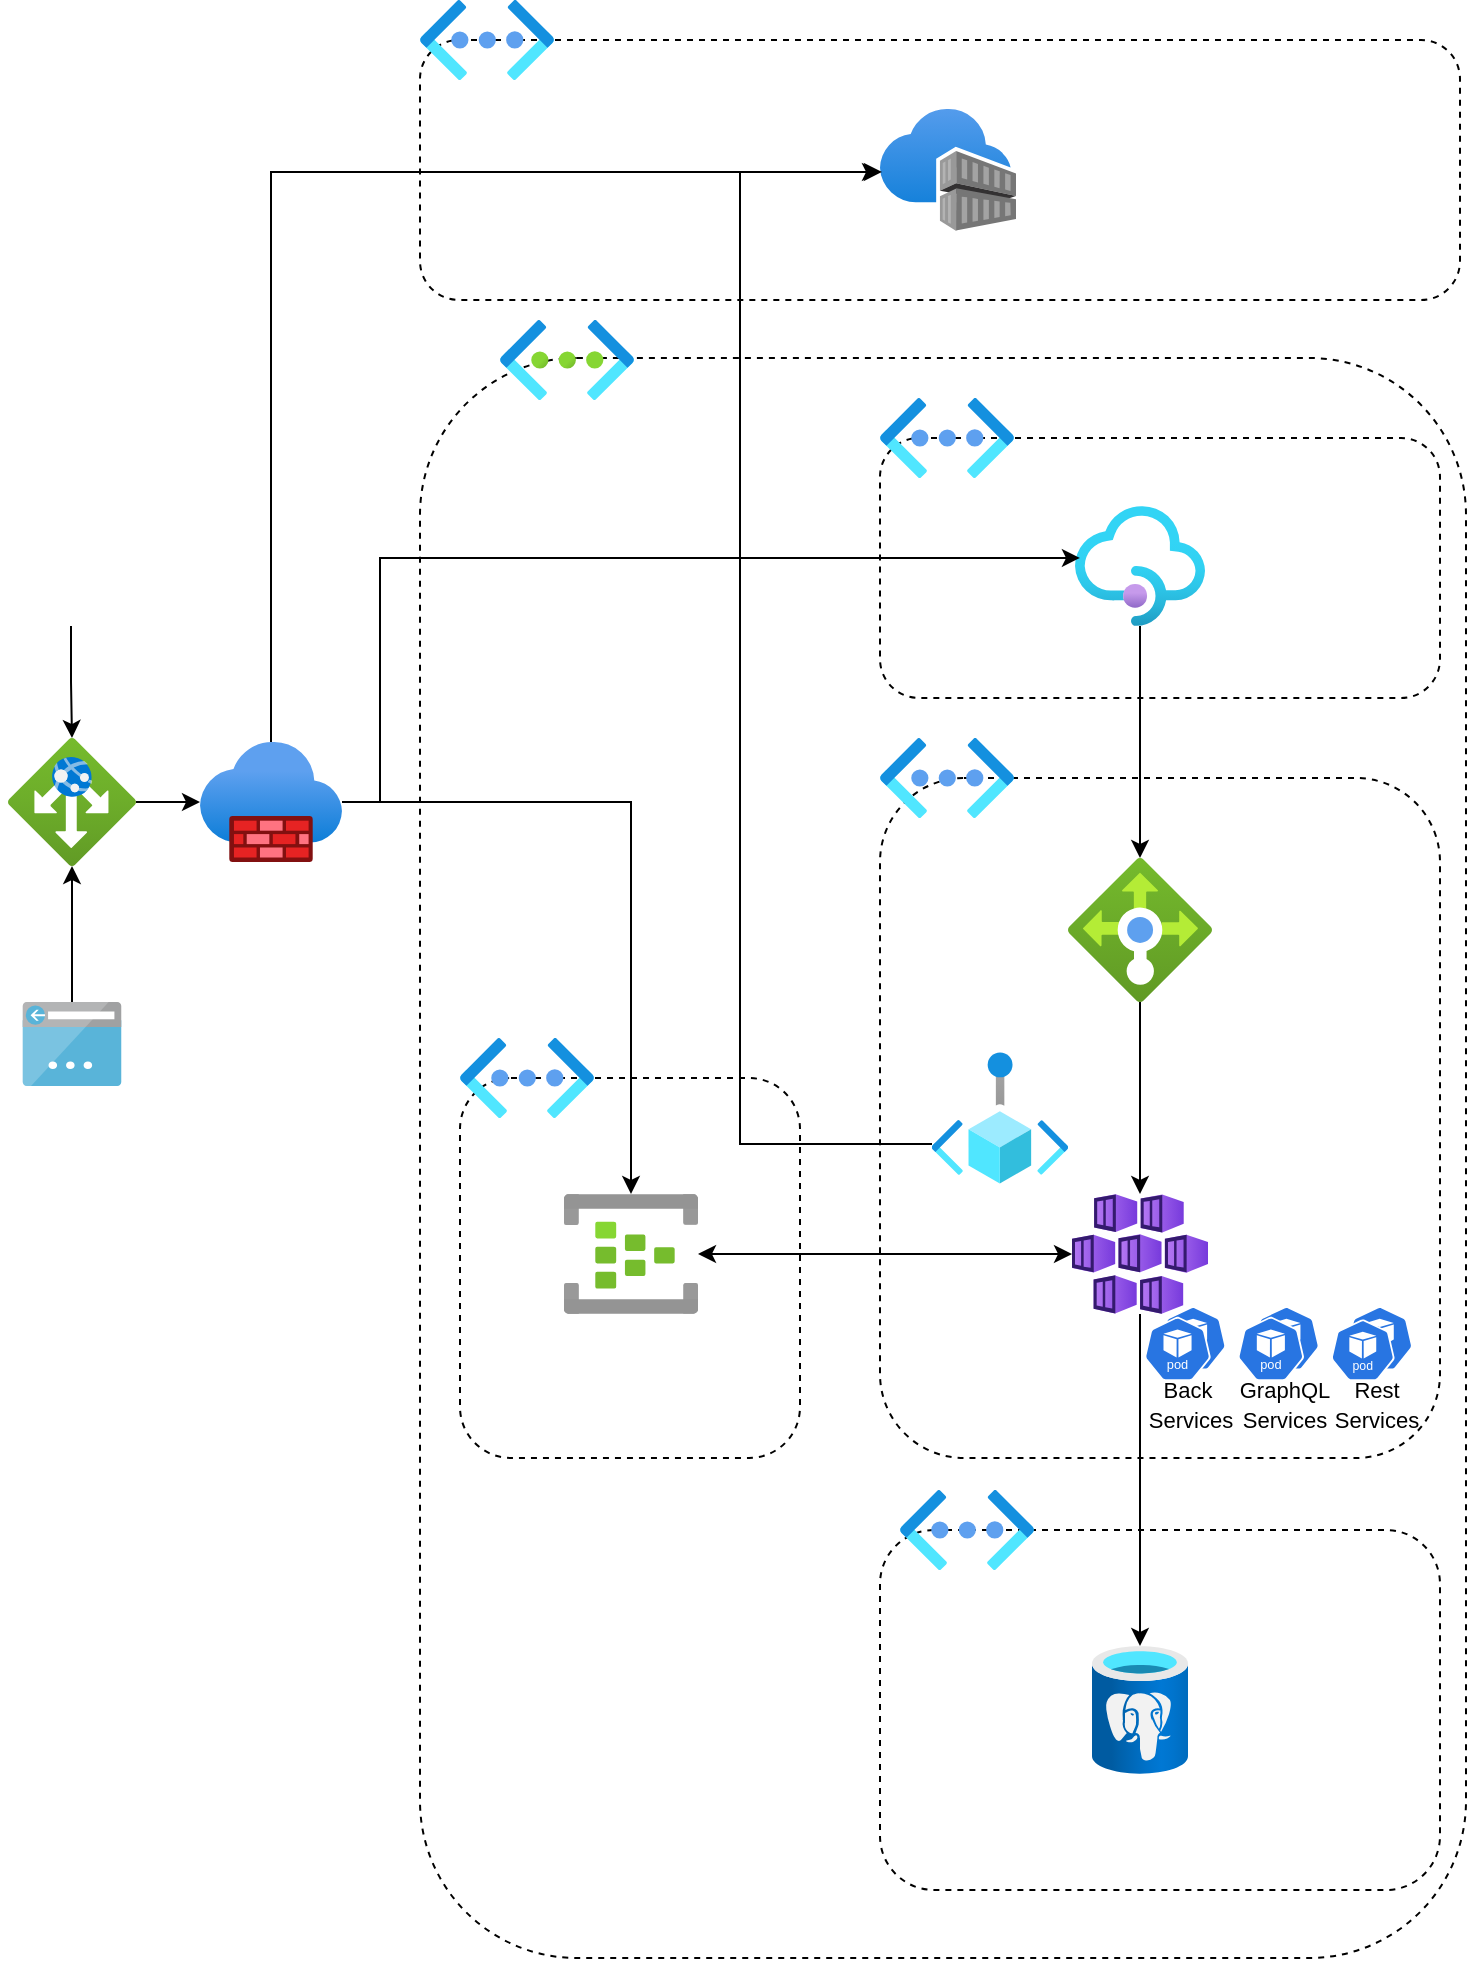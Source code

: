 <mxfile version="26.0.16">
  <diagram name="Page-1" id="4sKc0clIRFlzBHYphu7W">
    <mxGraphModel dx="1434" dy="772" grid="1" gridSize="10" guides="1" tooltips="1" connect="1" arrows="1" fold="1" page="1" pageScale="1" pageWidth="827" pageHeight="1169" math="0" shadow="0">
      <root>
        <mxCell id="0" />
        <mxCell id="1" parent="0" />
        <mxCell id="q_ENeEPmGV3skopXBHg1-48" value="" style="whiteSpace=wrap;html=1;dashed=1;rounded=1;" vertex="1" parent="1">
          <mxGeometry x="220" y="20" width="520" height="130" as="geometry" />
        </mxCell>
        <mxCell id="wLlMsNXpMdABEa9xwLQL-44" value="" style="whiteSpace=wrap;html=1;dashed=1;rounded=1;" parent="1" vertex="1">
          <mxGeometry x="220" y="179" width="523" height="800" as="geometry" />
        </mxCell>
        <mxCell id="wLlMsNXpMdABEa9xwLQL-17" value="" style="whiteSpace=wrap;html=1;dashed=1;rounded=1;" parent="1" vertex="1">
          <mxGeometry x="240" y="539" width="170" height="190" as="geometry" />
        </mxCell>
        <mxCell id="wLlMsNXpMdABEa9xwLQL-22" value="" style="whiteSpace=wrap;html=1;dashed=1;rounded=1;" parent="1" vertex="1">
          <mxGeometry x="450" y="765" width="280" height="180" as="geometry" />
        </mxCell>
        <mxCell id="wLlMsNXpMdABEa9xwLQL-8" value="" style="whiteSpace=wrap;html=1;dashed=1;rounded=1;" parent="1" vertex="1">
          <mxGeometry x="450" y="389" width="280" height="340" as="geometry" />
        </mxCell>
        <mxCell id="wLlMsNXpMdABEa9xwLQL-1" value="" style="whiteSpace=wrap;html=1;dashed=1;rounded=1;" parent="1" vertex="1">
          <mxGeometry x="450" y="219" width="280" height="130" as="geometry" />
        </mxCell>
        <mxCell id="wLlMsNXpMdABEa9xwLQL-2" value="" style="image;aspect=fixed;html=1;points=[];align=center;fontSize=12;image=img/lib/azure2/networking/Virtual_Networks_Classic.svg;" parent="1" vertex="1">
          <mxGeometry x="450" y="199" width="67" height="40" as="geometry" />
        </mxCell>
        <mxCell id="wLlMsNXpMdABEa9xwLQL-5" style="edgeStyle=orthogonalEdgeStyle;rounded=0;orthogonalLoop=1;jettySize=auto;html=1;" parent="1" source="wLlMsNXpMdABEa9xwLQL-3" target="wLlMsNXpMdABEa9xwLQL-4" edge="1">
          <mxGeometry relative="1" as="geometry" />
        </mxCell>
        <mxCell id="wLlMsNXpMdABEa9xwLQL-3" value="" style="image;aspect=fixed;html=1;points=[];align=center;fontSize=12;image=img/lib/azure2/networking/Application_Gateways.svg;" parent="1" vertex="1">
          <mxGeometry x="14" y="369" width="64" height="64" as="geometry" />
        </mxCell>
        <mxCell id="wLlMsNXpMdABEa9xwLQL-21" style="edgeStyle=orthogonalEdgeStyle;rounded=0;orthogonalLoop=1;jettySize=auto;html=1;" parent="1" source="wLlMsNXpMdABEa9xwLQL-4" target="wLlMsNXpMdABEa9xwLQL-19" edge="1">
          <mxGeometry relative="1" as="geometry" />
        </mxCell>
        <mxCell id="wLlMsNXpMdABEa9xwLQL-4" value="" style="image;aspect=fixed;html=1;points=[];align=center;fontSize=12;image=img/lib/azure2/networking/Firewalls.svg;" parent="1" vertex="1">
          <mxGeometry x="110" y="371" width="71" height="60" as="geometry" />
        </mxCell>
        <mxCell id="wLlMsNXpMdABEa9xwLQL-6" value="" style="image;aspect=fixed;html=1;points=[];align=center;fontSize=12;image=img/lib/azure2/containers/Container_Registries.svg;" parent="1" vertex="1">
          <mxGeometry x="450" y="54.5" width="68" height="61" as="geometry" />
        </mxCell>
        <mxCell id="wLlMsNXpMdABEa9xwLQL-12" style="edgeStyle=orthogonalEdgeStyle;rounded=0;orthogonalLoop=1;jettySize=auto;html=1;" parent="1" source="wLlMsNXpMdABEa9xwLQL-7" target="wLlMsNXpMdABEa9xwLQL-11" edge="1">
          <mxGeometry relative="1" as="geometry" />
        </mxCell>
        <mxCell id="wLlMsNXpMdABEa9xwLQL-7" value="" style="image;aspect=fixed;html=1;points=[];align=center;fontSize=12;image=img/lib/azure2/integration/API_Management_Services.svg;" parent="1" vertex="1">
          <mxGeometry x="547.5" y="253" width="65" height="60" as="geometry" />
        </mxCell>
        <mxCell id="wLlMsNXpMdABEa9xwLQL-9" value="" style="image;aspect=fixed;html=1;points=[];align=center;fontSize=12;image=img/lib/azure2/networking/Virtual_Networks_Classic.svg;" parent="1" vertex="1">
          <mxGeometry x="450" y="369" width="67" height="40" as="geometry" />
        </mxCell>
        <mxCell id="wLlMsNXpMdABEa9xwLQL-14" style="edgeStyle=orthogonalEdgeStyle;rounded=0;orthogonalLoop=1;jettySize=auto;html=1;" parent="1" source="wLlMsNXpMdABEa9xwLQL-11" target="wLlMsNXpMdABEa9xwLQL-13" edge="1">
          <mxGeometry relative="1" as="geometry" />
        </mxCell>
        <mxCell id="wLlMsNXpMdABEa9xwLQL-11" value="" style="image;aspect=fixed;html=1;points=[];align=center;fontSize=12;image=img/lib/azure2/networking/Load_Balancers.svg;" parent="1" vertex="1">
          <mxGeometry x="544" y="429" width="72" height="72" as="geometry" />
        </mxCell>
        <mxCell id="wLlMsNXpMdABEa9xwLQL-24" style="edgeStyle=orthogonalEdgeStyle;rounded=0;orthogonalLoop=1;jettySize=auto;html=1;" parent="1" source="wLlMsNXpMdABEa9xwLQL-13" target="wLlMsNXpMdABEa9xwLQL-23" edge="1">
          <mxGeometry relative="1" as="geometry" />
        </mxCell>
        <mxCell id="wLlMsNXpMdABEa9xwLQL-13" value="" style="image;aspect=fixed;html=1;points=[];align=center;fontSize=12;image=img/lib/azure2/containers/Kubernetes_Services.svg;" parent="1" vertex="1">
          <mxGeometry x="546" y="597" width="68" height="60" as="geometry" />
        </mxCell>
        <mxCell id="wLlMsNXpMdABEa9xwLQL-15" style="edgeStyle=orthogonalEdgeStyle;rounded=0;orthogonalLoop=1;jettySize=auto;html=1;entryX=0.038;entryY=0.433;entryDx=0;entryDy=0;entryPerimeter=0;" parent="1" source="wLlMsNXpMdABEa9xwLQL-4" target="wLlMsNXpMdABEa9xwLQL-7" edge="1">
          <mxGeometry relative="1" as="geometry">
            <Array as="points">
              <mxPoint x="200" y="401" />
              <mxPoint x="200" y="279" />
            </Array>
          </mxGeometry>
        </mxCell>
        <mxCell id="wLlMsNXpMdABEa9xwLQL-16" style="edgeStyle=orthogonalEdgeStyle;rounded=0;orthogonalLoop=1;jettySize=auto;html=1;exitX=0;exitY=0.697;exitDx=0;exitDy=0;exitPerimeter=0;" parent="1" source="q_ENeEPmGV3skopXBHg1-51" edge="1">
          <mxGeometry relative="1" as="geometry">
            <mxPoint x="450" y="86" as="targetPoint" />
            <mxPoint x="477.972" y="531.028" as="sourcePoint" />
            <Array as="points">
              <mxPoint x="380" y="572" />
              <mxPoint x="380" y="86" />
            </Array>
          </mxGeometry>
        </mxCell>
        <mxCell id="wLlMsNXpMdABEa9xwLQL-18" value="" style="image;aspect=fixed;html=1;points=[];align=center;fontSize=12;image=img/lib/azure2/networking/Virtual_Networks_Classic.svg;" parent="1" vertex="1">
          <mxGeometry x="240" y="519" width="67" height="40" as="geometry" />
        </mxCell>
        <mxCell id="wLlMsNXpMdABEa9xwLQL-20" style="edgeStyle=orthogonalEdgeStyle;rounded=0;orthogonalLoop=1;jettySize=auto;html=1;startArrow=classic;startFill=1;" parent="1" source="wLlMsNXpMdABEa9xwLQL-19" target="wLlMsNXpMdABEa9xwLQL-13" edge="1">
          <mxGeometry relative="1" as="geometry" />
        </mxCell>
        <mxCell id="wLlMsNXpMdABEa9xwLQL-19" value="" style="image;aspect=fixed;html=1;points=[];align=center;fontSize=12;image=img/lib/azure2/iot/Event_Hubs.svg;" parent="1" vertex="1">
          <mxGeometry x="292" y="597" width="67" height="60" as="geometry" />
        </mxCell>
        <mxCell id="wLlMsNXpMdABEa9xwLQL-23" value="" style="image;aspect=fixed;html=1;points=[];align=center;fontSize=12;image=img/lib/azure2/databases/Azure_Database_PostgreSQL_Server.svg;" parent="1" vertex="1">
          <mxGeometry x="556" y="823" width="48" height="64" as="geometry" />
        </mxCell>
        <mxCell id="wLlMsNXpMdABEa9xwLQL-25" value="" style="image;aspect=fixed;html=1;points=[];align=center;fontSize=12;image=img/lib/azure2/networking/Virtual_Networks_Classic.svg;" parent="1" vertex="1">
          <mxGeometry x="460" y="745" width="67" height="40" as="geometry" />
        </mxCell>
        <mxCell id="wLlMsNXpMdABEa9xwLQL-42" value="" style="group" parent="1" vertex="1" connectable="0">
          <mxGeometry x="582" y="653" width="140" height="59" as="geometry" />
        </mxCell>
        <mxCell id="wLlMsNXpMdABEa9xwLQL-31" value="" style="group" parent="wLlMsNXpMdABEa9xwLQL-42" vertex="1" connectable="0">
          <mxGeometry width="46.667" height="59" as="geometry" />
        </mxCell>
        <mxCell id="wLlMsNXpMdABEa9xwLQL-28" value="" style="group" parent="wLlMsNXpMdABEa9xwLQL-31" vertex="1" connectable="0">
          <mxGeometry width="46.667" height="37.545" as="geometry" />
        </mxCell>
        <mxCell id="wLlMsNXpMdABEa9xwLQL-26" value="" style="aspect=fixed;sketch=0;html=1;dashed=0;whitespace=wrap;verticalLabelPosition=bottom;verticalAlign=top;fillColor=#2875E2;strokeColor=#ffffff;points=[[0.005,0.63,0],[0.1,0.2,0],[0.9,0.2,0],[0.5,0,0],[0.995,0.63,0],[0.72,0.99,0],[0.5,1,0],[0.28,0.99,0]];shape=mxgraph.kubernetes.icon2;kubernetesLabel=1;prIcon=pod" parent="wLlMsNXpMdABEa9xwLQL-28" vertex="1">
          <mxGeometry x="7.778" width="33.523" height="32.182" as="geometry" />
        </mxCell>
        <mxCell id="wLlMsNXpMdABEa9xwLQL-27" value="" style="aspect=fixed;sketch=0;html=1;dashed=0;whitespace=wrap;verticalLabelPosition=bottom;verticalAlign=top;fillColor=#2875E2;strokeColor=#ffffff;points=[[0.005,0.63,0],[0.1,0.2,0],[0.9,0.2,0],[0.5,0,0],[0.995,0.63,0],[0.72,0.99,0],[0.5,1,0],[0.28,0.99,0]];shape=mxgraph.kubernetes.icon2;kubernetesLabel=1;prIcon=pod" parent="wLlMsNXpMdABEa9xwLQL-28" vertex="1">
          <mxGeometry y="5.364" width="33.523" height="32.182" as="geometry" />
        </mxCell>
        <mxCell id="wLlMsNXpMdABEa9xwLQL-29" value="&lt;font style=&quot;font-size: 11px;&quot;&gt;Back&amp;nbsp;&lt;/font&gt;&lt;div&gt;&lt;font style=&quot;font-size: 11px;&quot;&gt;Services&lt;/font&gt;&lt;/div&gt;" style="text;strokeColor=none;align=center;fillColor=none;html=1;verticalAlign=middle;whiteSpace=wrap;rounded=0;" parent="wLlMsNXpMdABEa9xwLQL-31" vertex="1">
          <mxGeometry y="38.886" width="46.667" height="20.114" as="geometry" />
        </mxCell>
        <mxCell id="wLlMsNXpMdABEa9xwLQL-32" value="" style="group" parent="wLlMsNXpMdABEa9xwLQL-42" vertex="1" connectable="0">
          <mxGeometry x="46.667" width="46.667" height="59" as="geometry" />
        </mxCell>
        <mxCell id="wLlMsNXpMdABEa9xwLQL-33" value="" style="group" parent="wLlMsNXpMdABEa9xwLQL-32" vertex="1" connectable="0">
          <mxGeometry width="46.667" height="37.545" as="geometry" />
        </mxCell>
        <mxCell id="wLlMsNXpMdABEa9xwLQL-34" value="" style="aspect=fixed;sketch=0;html=1;dashed=0;whitespace=wrap;verticalLabelPosition=bottom;verticalAlign=top;fillColor=#2875E2;strokeColor=#ffffff;points=[[0.005,0.63,0],[0.1,0.2,0],[0.9,0.2,0],[0.5,0,0],[0.995,0.63,0],[0.72,0.99,0],[0.5,1,0],[0.28,0.99,0]];shape=mxgraph.kubernetes.icon2;kubernetesLabel=1;prIcon=pod" parent="wLlMsNXpMdABEa9xwLQL-33" vertex="1">
          <mxGeometry x="7.778" width="33.523" height="32.182" as="geometry" />
        </mxCell>
        <mxCell id="wLlMsNXpMdABEa9xwLQL-35" value="" style="aspect=fixed;sketch=0;html=1;dashed=0;whitespace=wrap;verticalLabelPosition=bottom;verticalAlign=top;fillColor=#2875E2;strokeColor=#ffffff;points=[[0.005,0.63,0],[0.1,0.2,0],[0.9,0.2,0],[0.5,0,0],[0.995,0.63,0],[0.72,0.99,0],[0.5,1,0],[0.28,0.99,0]];shape=mxgraph.kubernetes.icon2;kubernetesLabel=1;prIcon=pod" parent="wLlMsNXpMdABEa9xwLQL-33" vertex="1">
          <mxGeometry y="5.364" width="33.523" height="32.182" as="geometry" />
        </mxCell>
        <mxCell id="wLlMsNXpMdABEa9xwLQL-36" value="&lt;span style=&quot;font-size: 11px;&quot;&gt;GraphQL&lt;/span&gt;&lt;div&gt;&lt;span style=&quot;font-size: 11px;&quot;&gt;Services&lt;/span&gt;&lt;/div&gt;" style="text;strokeColor=none;align=center;fillColor=none;html=1;verticalAlign=middle;whiteSpace=wrap;rounded=0;" parent="wLlMsNXpMdABEa9xwLQL-32" vertex="1">
          <mxGeometry y="38.886" width="46.667" height="20.114" as="geometry" />
        </mxCell>
        <mxCell id="wLlMsNXpMdABEa9xwLQL-37" value="" style="group" parent="wLlMsNXpMdABEa9xwLQL-42" vertex="1" connectable="0">
          <mxGeometry x="93.333" width="46.667" height="59" as="geometry" />
        </mxCell>
        <mxCell id="wLlMsNXpMdABEa9xwLQL-38" value="" style="group" parent="wLlMsNXpMdABEa9xwLQL-37" vertex="1" connectable="0">
          <mxGeometry width="46.667" height="37.545" as="geometry" />
        </mxCell>
        <mxCell id="wLlMsNXpMdABEa9xwLQL-39" value="" style="aspect=fixed;sketch=0;html=1;dashed=0;whitespace=wrap;verticalLabelPosition=bottom;verticalAlign=top;fillColor=#2875E2;strokeColor=#ffffff;points=[[0.005,0.63,0],[0.1,0.2,0],[0.9,0.2,0],[0.5,0,0],[0.995,0.63,0],[0.72,0.99,0],[0.5,1,0],[0.28,0.99,0]];shape=mxgraph.kubernetes.icon2;kubernetesLabel=1;prIcon=pod" parent="wLlMsNXpMdABEa9xwLQL-38" vertex="1">
          <mxGeometry x="7.778" width="33.523" height="32.182" as="geometry" />
        </mxCell>
        <mxCell id="wLlMsNXpMdABEa9xwLQL-40" value="" style="aspect=fixed;sketch=0;html=1;dashed=0;whitespace=wrap;verticalLabelPosition=bottom;verticalAlign=top;fillColor=#2875E2;strokeColor=#ffffff;points=[[0.005,0.63,0],[0.1,0.2,0],[0.9,0.2,0],[0.5,0,0],[0.995,0.63,0],[0.72,0.99,0],[0.5,1,0],[0.28,0.99,0]];shape=mxgraph.kubernetes.icon2;kubernetesLabel=1;prIcon=pod" parent="wLlMsNXpMdABEa9xwLQL-38" vertex="1">
          <mxGeometry y="6.705" width="32.128" height="30.841" as="geometry" />
        </mxCell>
        <mxCell id="wLlMsNXpMdABEa9xwLQL-41" value="&lt;span style=&quot;font-size: 11px;&quot;&gt;Rest&lt;/span&gt;&lt;br&gt;&lt;div&gt;&lt;span style=&quot;font-size: 11px;&quot;&gt;Services&lt;/span&gt;&lt;/div&gt;" style="text;strokeColor=none;align=center;fillColor=none;html=1;verticalAlign=middle;whiteSpace=wrap;rounded=0;" parent="wLlMsNXpMdABEa9xwLQL-37" vertex="1">
          <mxGeometry y="38.886" width="46.667" height="20.114" as="geometry" />
        </mxCell>
        <mxCell id="wLlMsNXpMdABEa9xwLQL-45" style="edgeStyle=orthogonalEdgeStyle;rounded=0;orthogonalLoop=1;jettySize=auto;html=1;entryX=0.015;entryY=0.516;entryDx=0;entryDy=0;entryPerimeter=0;" parent="1" source="wLlMsNXpMdABEa9xwLQL-4" edge="1" target="wLlMsNXpMdABEa9xwLQL-6">
          <mxGeometry relative="1" as="geometry">
            <mxPoint x="760" y="149" as="targetPoint" />
            <Array as="points">
              <mxPoint x="146" y="86" />
            </Array>
          </mxGeometry>
        </mxCell>
        <mxCell id="wLlMsNXpMdABEa9xwLQL-47" style="edgeStyle=orthogonalEdgeStyle;rounded=0;orthogonalLoop=1;jettySize=auto;html=1;" parent="1" source="wLlMsNXpMdABEa9xwLQL-46" target="wLlMsNXpMdABEa9xwLQL-3" edge="1">
          <mxGeometry relative="1" as="geometry" />
        </mxCell>
        <mxCell id="wLlMsNXpMdABEa9xwLQL-46" value="" style="shape=image;html=1;verticalAlign=top;verticalLabelPosition=bottom;labelBackgroundColor=#ffffff;imageAspect=0;aspect=fixed;image=https://cdn1.iconfinder.com/data/icons/nuvola2/128x128/apps/kuser.png" parent="1" vertex="1">
          <mxGeometry x="10" y="242" width="71" height="71" as="geometry" />
        </mxCell>
        <mxCell id="wLlMsNXpMdABEa9xwLQL-50" style="edgeStyle=orthogonalEdgeStyle;rounded=0;orthogonalLoop=1;jettySize=auto;html=1;" parent="1" source="wLlMsNXpMdABEa9xwLQL-49" target="wLlMsNXpMdABEa9xwLQL-3" edge="1">
          <mxGeometry relative="1" as="geometry" />
        </mxCell>
        <mxCell id="wLlMsNXpMdABEa9xwLQL-49" value="" style="image;sketch=0;aspect=fixed;html=1;points=[];align=center;fontSize=12;image=img/lib/mscae/App_Service_IPAddress.svg;" parent="1" vertex="1">
          <mxGeometry x="21" y="501" width="50" height="42" as="geometry" />
        </mxCell>
        <mxCell id="wLlMsNXpMdABEa9xwLQL-51" value="" style="image;aspect=fixed;html=1;points=[];align=center;fontSize=12;image=img/lib/azure2/networking/Virtual_Networks.svg;" parent="1" vertex="1">
          <mxGeometry x="260" y="160" width="67" height="40" as="geometry" />
        </mxCell>
        <mxCell id="q_ENeEPmGV3skopXBHg1-49" value="" style="image;aspect=fixed;html=1;points=[];align=center;fontSize=12;image=img/lib/azure2/networking/Virtual_Networks_Classic.svg;" vertex="1" parent="1">
          <mxGeometry x="220" width="67" height="40" as="geometry" />
        </mxCell>
        <mxCell id="q_ENeEPmGV3skopXBHg1-51" value="" style="image;aspect=fixed;html=1;points=[];align=center;fontSize=12;image=img/lib/azure2/networking/Resource_Management_Private_Link.svg;" vertex="1" parent="1">
          <mxGeometry x="476" y="526" width="68" height="66" as="geometry" />
        </mxCell>
      </root>
    </mxGraphModel>
  </diagram>
</mxfile>
